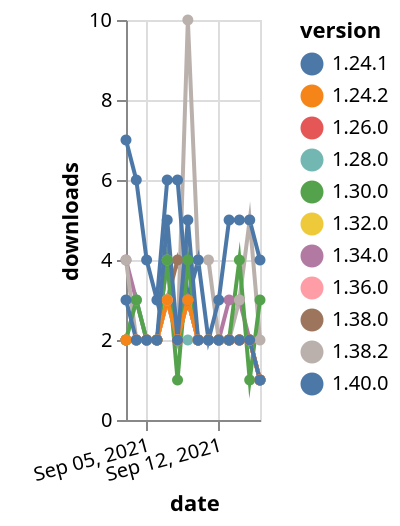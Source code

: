 {"$schema": "https://vega.github.io/schema/vega-lite/v5.json", "description": "A simple bar chart with embedded data.", "data": {"values": [{"date": "2021-09-03", "total": 3234, "delta": 4, "version": "1.34.0"}, {"date": "2021-09-04", "total": 3237, "delta": 3, "version": "1.34.0"}, {"date": "2021-09-05", "total": 3239, "delta": 2, "version": "1.34.0"}, {"date": "2021-09-06", "total": 3241, "delta": 2, "version": "1.34.0"}, {"date": "2021-09-07", "total": 3245, "delta": 4, "version": "1.34.0"}, {"date": "2021-09-08", "total": 3247, "delta": 2, "version": "1.34.0"}, {"date": "2021-09-09", "total": 3250, "delta": 3, "version": "1.34.0"}, {"date": "2021-09-10", "total": 3252, "delta": 2, "version": "1.34.0"}, {"date": "2021-09-11", "total": 3254, "delta": 2, "version": "1.34.0"}, {"date": "2021-09-12", "total": 3256, "delta": 2, "version": "1.34.0"}, {"date": "2021-09-13", "total": 3259, "delta": 3, "version": "1.34.0"}, {"date": "2021-09-14", "total": 3262, "delta": 3, "version": "1.34.0"}, {"date": "2021-09-15", "total": 3264, "delta": 2, "version": "1.34.0"}, {"date": "2021-09-16", "total": 3265, "delta": 1, "version": "1.34.0"}, {"date": "2021-09-03", "total": 1980, "delta": 2, "version": "1.32.0"}, {"date": "2021-09-04", "total": 1982, "delta": 2, "version": "1.32.0"}, {"date": "2021-09-05", "total": 1984, "delta": 2, "version": "1.32.0"}, {"date": "2021-09-06", "total": 1986, "delta": 2, "version": "1.32.0"}, {"date": "2021-09-07", "total": 1989, "delta": 3, "version": "1.32.0"}, {"date": "2021-09-08", "total": 1991, "delta": 2, "version": "1.32.0"}, {"date": "2021-09-09", "total": 1994, "delta": 3, "version": "1.32.0"}, {"date": "2021-09-10", "total": 1996, "delta": 2, "version": "1.32.0"}, {"date": "2021-09-11", "total": 1998, "delta": 2, "version": "1.32.0"}, {"date": "2021-09-12", "total": 2000, "delta": 2, "version": "1.32.0"}, {"date": "2021-09-13", "total": 2002, "delta": 2, "version": "1.32.0"}, {"date": "2021-09-14", "total": 2004, "delta": 2, "version": "1.32.0"}, {"date": "2021-09-15", "total": 2006, "delta": 2, "version": "1.32.0"}, {"date": "2021-09-16", "total": 2007, "delta": 1, "version": "1.32.0"}, {"date": "2021-09-03", "total": 2809, "delta": 2, "version": "1.28.0"}, {"date": "2021-09-04", "total": 2812, "delta": 3, "version": "1.28.0"}, {"date": "2021-09-05", "total": 2814, "delta": 2, "version": "1.28.0"}, {"date": "2021-09-06", "total": 2816, "delta": 2, "version": "1.28.0"}, {"date": "2021-09-07", "total": 2820, "delta": 4, "version": "1.28.0"}, {"date": "2021-09-08", "total": 2822, "delta": 2, "version": "1.28.0"}, {"date": "2021-09-09", "total": 2824, "delta": 2, "version": "1.28.0"}, {"date": "2021-09-10", "total": 2826, "delta": 2, "version": "1.28.0"}, {"date": "2021-09-11", "total": 2828, "delta": 2, "version": "1.28.0"}, {"date": "2021-09-12", "total": 2830, "delta": 2, "version": "1.28.0"}, {"date": "2021-09-13", "total": 2832, "delta": 2, "version": "1.28.0"}, {"date": "2021-09-14", "total": 2834, "delta": 2, "version": "1.28.0"}, {"date": "2021-09-15", "total": 2836, "delta": 2, "version": "1.28.0"}, {"date": "2021-09-16", "total": 2837, "delta": 1, "version": "1.28.0"}, {"date": "2021-09-03", "total": 2881, "delta": 2, "version": "1.26.0"}, {"date": "2021-09-04", "total": 2883, "delta": 2, "version": "1.26.0"}, {"date": "2021-09-05", "total": 2885, "delta": 2, "version": "1.26.0"}, {"date": "2021-09-06", "total": 2887, "delta": 2, "version": "1.26.0"}, {"date": "2021-09-07", "total": 2890, "delta": 3, "version": "1.26.0"}, {"date": "2021-09-08", "total": 2892, "delta": 2, "version": "1.26.0"}, {"date": "2021-09-09", "total": 2895, "delta": 3, "version": "1.26.0"}, {"date": "2021-09-10", "total": 2897, "delta": 2, "version": "1.26.0"}, {"date": "2021-09-11", "total": 2899, "delta": 2, "version": "1.26.0"}, {"date": "2021-09-12", "total": 2901, "delta": 2, "version": "1.26.0"}, {"date": "2021-09-13", "total": 2903, "delta": 2, "version": "1.26.0"}, {"date": "2021-09-14", "total": 2905, "delta": 2, "version": "1.26.0"}, {"date": "2021-09-15", "total": 2907, "delta": 2, "version": "1.26.0"}, {"date": "2021-09-16", "total": 2908, "delta": 1, "version": "1.26.0"}, {"date": "2021-09-03", "total": 1269, "delta": 2, "version": "1.38.0"}, {"date": "2021-09-04", "total": 1271, "delta": 2, "version": "1.38.0"}, {"date": "2021-09-05", "total": 1273, "delta": 2, "version": "1.38.0"}, {"date": "2021-09-06", "total": 1275, "delta": 2, "version": "1.38.0"}, {"date": "2021-09-07", "total": 1278, "delta": 3, "version": "1.38.0"}, {"date": "2021-09-08", "total": 1282, "delta": 4, "version": "1.38.0"}, {"date": "2021-09-09", "total": 1285, "delta": 3, "version": "1.38.0"}, {"date": "2021-09-10", "total": 1287, "delta": 2, "version": "1.38.0"}, {"date": "2021-09-11", "total": 1289, "delta": 2, "version": "1.38.0"}, {"date": "2021-09-12", "total": 1291, "delta": 2, "version": "1.38.0"}, {"date": "2021-09-13", "total": 1293, "delta": 2, "version": "1.38.0"}, {"date": "2021-09-14", "total": 1295, "delta": 2, "version": "1.38.0"}, {"date": "2021-09-15", "total": 1297, "delta": 2, "version": "1.38.0"}, {"date": "2021-09-16", "total": 1298, "delta": 1, "version": "1.38.0"}, {"date": "2021-09-03", "total": 1039, "delta": 4, "version": "1.38.2"}, {"date": "2021-09-04", "total": 1041, "delta": 2, "version": "1.38.2"}, {"date": "2021-09-05", "total": 1043, "delta": 2, "version": "1.38.2"}, {"date": "2021-09-06", "total": 1045, "delta": 2, "version": "1.38.2"}, {"date": "2021-09-07", "total": 1048, "delta": 3, "version": "1.38.2"}, {"date": "2021-09-08", "total": 1050, "delta": 2, "version": "1.38.2"}, {"date": "2021-09-09", "total": 1060, "delta": 10, "version": "1.38.2"}, {"date": "2021-09-10", "total": 1064, "delta": 4, "version": "1.38.2"}, {"date": "2021-09-11", "total": 1068, "delta": 4, "version": "1.38.2"}, {"date": "2021-09-12", "total": 1070, "delta": 2, "version": "1.38.2"}, {"date": "2021-09-13", "total": 1072, "delta": 2, "version": "1.38.2"}, {"date": "2021-09-14", "total": 1075, "delta": 3, "version": "1.38.2"}, {"date": "2021-09-15", "total": 1080, "delta": 5, "version": "1.38.2"}, {"date": "2021-09-16", "total": 1082, "delta": 2, "version": "1.38.2"}, {"date": "2021-09-03", "total": 1227, "delta": 2, "version": "1.36.0"}, {"date": "2021-09-04", "total": 1229, "delta": 2, "version": "1.36.0"}, {"date": "2021-09-05", "total": 1231, "delta": 2, "version": "1.36.0"}, {"date": "2021-09-06", "total": 1233, "delta": 2, "version": "1.36.0"}, {"date": "2021-09-07", "total": 1236, "delta": 3, "version": "1.36.0"}, {"date": "2021-09-08", "total": 1238, "delta": 2, "version": "1.36.0"}, {"date": "2021-09-09", "total": 1241, "delta": 3, "version": "1.36.0"}, {"date": "2021-09-10", "total": 1243, "delta": 2, "version": "1.36.0"}, {"date": "2021-09-11", "total": 1245, "delta": 2, "version": "1.36.0"}, {"date": "2021-09-12", "total": 1247, "delta": 2, "version": "1.36.0"}, {"date": "2021-09-13", "total": 1249, "delta": 2, "version": "1.36.0"}, {"date": "2021-09-14", "total": 1251, "delta": 2, "version": "1.36.0"}, {"date": "2021-09-15", "total": 1253, "delta": 2, "version": "1.36.0"}, {"date": "2021-09-16", "total": 1254, "delta": 1, "version": "1.36.0"}, {"date": "2021-09-03", "total": 434, "delta": 7, "version": "1.40.0"}, {"date": "2021-09-04", "total": 440, "delta": 6, "version": "1.40.0"}, {"date": "2021-09-05", "total": 444, "delta": 4, "version": "1.40.0"}, {"date": "2021-09-06", "total": 447, "delta": 3, "version": "1.40.0"}, {"date": "2021-09-07", "total": 453, "delta": 6, "version": "1.40.0"}, {"date": "2021-09-08", "total": 459, "delta": 6, "version": "1.40.0"}, {"date": "2021-09-09", "total": 462, "delta": 3, "version": "1.40.0"}, {"date": "2021-09-10", "total": 466, "delta": 4, "version": "1.40.0"}, {"date": "2021-09-11", "total": 468, "delta": 2, "version": "1.40.0"}, {"date": "2021-09-12", "total": 471, "delta": 3, "version": "1.40.0"}, {"date": "2021-09-13", "total": 476, "delta": 5, "version": "1.40.0"}, {"date": "2021-09-14", "total": 481, "delta": 5, "version": "1.40.0"}, {"date": "2021-09-15", "total": 486, "delta": 5, "version": "1.40.0"}, {"date": "2021-09-16", "total": 490, "delta": 4, "version": "1.40.0"}, {"date": "2021-09-03", "total": 2815, "delta": 2, "version": "1.30.0"}, {"date": "2021-09-04", "total": 2818, "delta": 3, "version": "1.30.0"}, {"date": "2021-09-05", "total": 2820, "delta": 2, "version": "1.30.0"}, {"date": "2021-09-06", "total": 2822, "delta": 2, "version": "1.30.0"}, {"date": "2021-09-07", "total": 2826, "delta": 4, "version": "1.30.0"}, {"date": "2021-09-08", "total": 2827, "delta": 1, "version": "1.30.0"}, {"date": "2021-09-09", "total": 2831, "delta": 4, "version": "1.30.0"}, {"date": "2021-09-10", "total": 2833, "delta": 2, "version": "1.30.0"}, {"date": "2021-09-11", "total": 2835, "delta": 2, "version": "1.30.0"}, {"date": "2021-09-12", "total": 2837, "delta": 2, "version": "1.30.0"}, {"date": "2021-09-13", "total": 2839, "delta": 2, "version": "1.30.0"}, {"date": "2021-09-14", "total": 2843, "delta": 4, "version": "1.30.0"}, {"date": "2021-09-15", "total": 2844, "delta": 1, "version": "1.30.0"}, {"date": "2021-09-16", "total": 2847, "delta": 3, "version": "1.30.0"}, {"date": "2021-09-03", "total": 2601, "delta": 2, "version": "1.24.2"}, {"date": "2021-09-04", "total": 2603, "delta": 2, "version": "1.24.2"}, {"date": "2021-09-05", "total": 2605, "delta": 2, "version": "1.24.2"}, {"date": "2021-09-06", "total": 2607, "delta": 2, "version": "1.24.2"}, {"date": "2021-09-07", "total": 2610, "delta": 3, "version": "1.24.2"}, {"date": "2021-09-08", "total": 2612, "delta": 2, "version": "1.24.2"}, {"date": "2021-09-09", "total": 2615, "delta": 3, "version": "1.24.2"}, {"date": "2021-09-10", "total": 2617, "delta": 2, "version": "1.24.2"}, {"date": "2021-09-11", "total": 2619, "delta": 2, "version": "1.24.2"}, {"date": "2021-09-12", "total": 2621, "delta": 2, "version": "1.24.2"}, {"date": "2021-09-13", "total": 2623, "delta": 2, "version": "1.24.2"}, {"date": "2021-09-14", "total": 2625, "delta": 2, "version": "1.24.2"}, {"date": "2021-09-15", "total": 2627, "delta": 2, "version": "1.24.2"}, {"date": "2021-09-16", "total": 2628, "delta": 1, "version": "1.24.2"}, {"date": "2021-09-03", "total": 3753, "delta": 3, "version": "1.24.1"}, {"date": "2021-09-04", "total": 3755, "delta": 2, "version": "1.24.1"}, {"date": "2021-09-05", "total": 3757, "delta": 2, "version": "1.24.1"}, {"date": "2021-09-06", "total": 3759, "delta": 2, "version": "1.24.1"}, {"date": "2021-09-07", "total": 3764, "delta": 5, "version": "1.24.1"}, {"date": "2021-09-08", "total": 3766, "delta": 2, "version": "1.24.1"}, {"date": "2021-09-09", "total": 3771, "delta": 5, "version": "1.24.1"}, {"date": "2021-09-10", "total": 3773, "delta": 2, "version": "1.24.1"}, {"date": "2021-09-11", "total": 3775, "delta": 2, "version": "1.24.1"}, {"date": "2021-09-12", "total": 3777, "delta": 2, "version": "1.24.1"}, {"date": "2021-09-13", "total": 3779, "delta": 2, "version": "1.24.1"}, {"date": "2021-09-14", "total": 3781, "delta": 2, "version": "1.24.1"}, {"date": "2021-09-15", "total": 3783, "delta": 2, "version": "1.24.1"}, {"date": "2021-09-16", "total": 3784, "delta": 1, "version": "1.24.1"}]}, "width": "container", "mark": {"type": "line", "point": {"filled": true}}, "encoding": {"x": {"field": "date", "type": "temporal", "timeUnit": "yearmonthdate", "title": "date", "axis": {"labelAngle": -15}}, "y": {"field": "delta", "type": "quantitative", "title": "downloads"}, "color": {"field": "version", "type": "nominal"}, "tooltip": {"field": "delta"}}}
